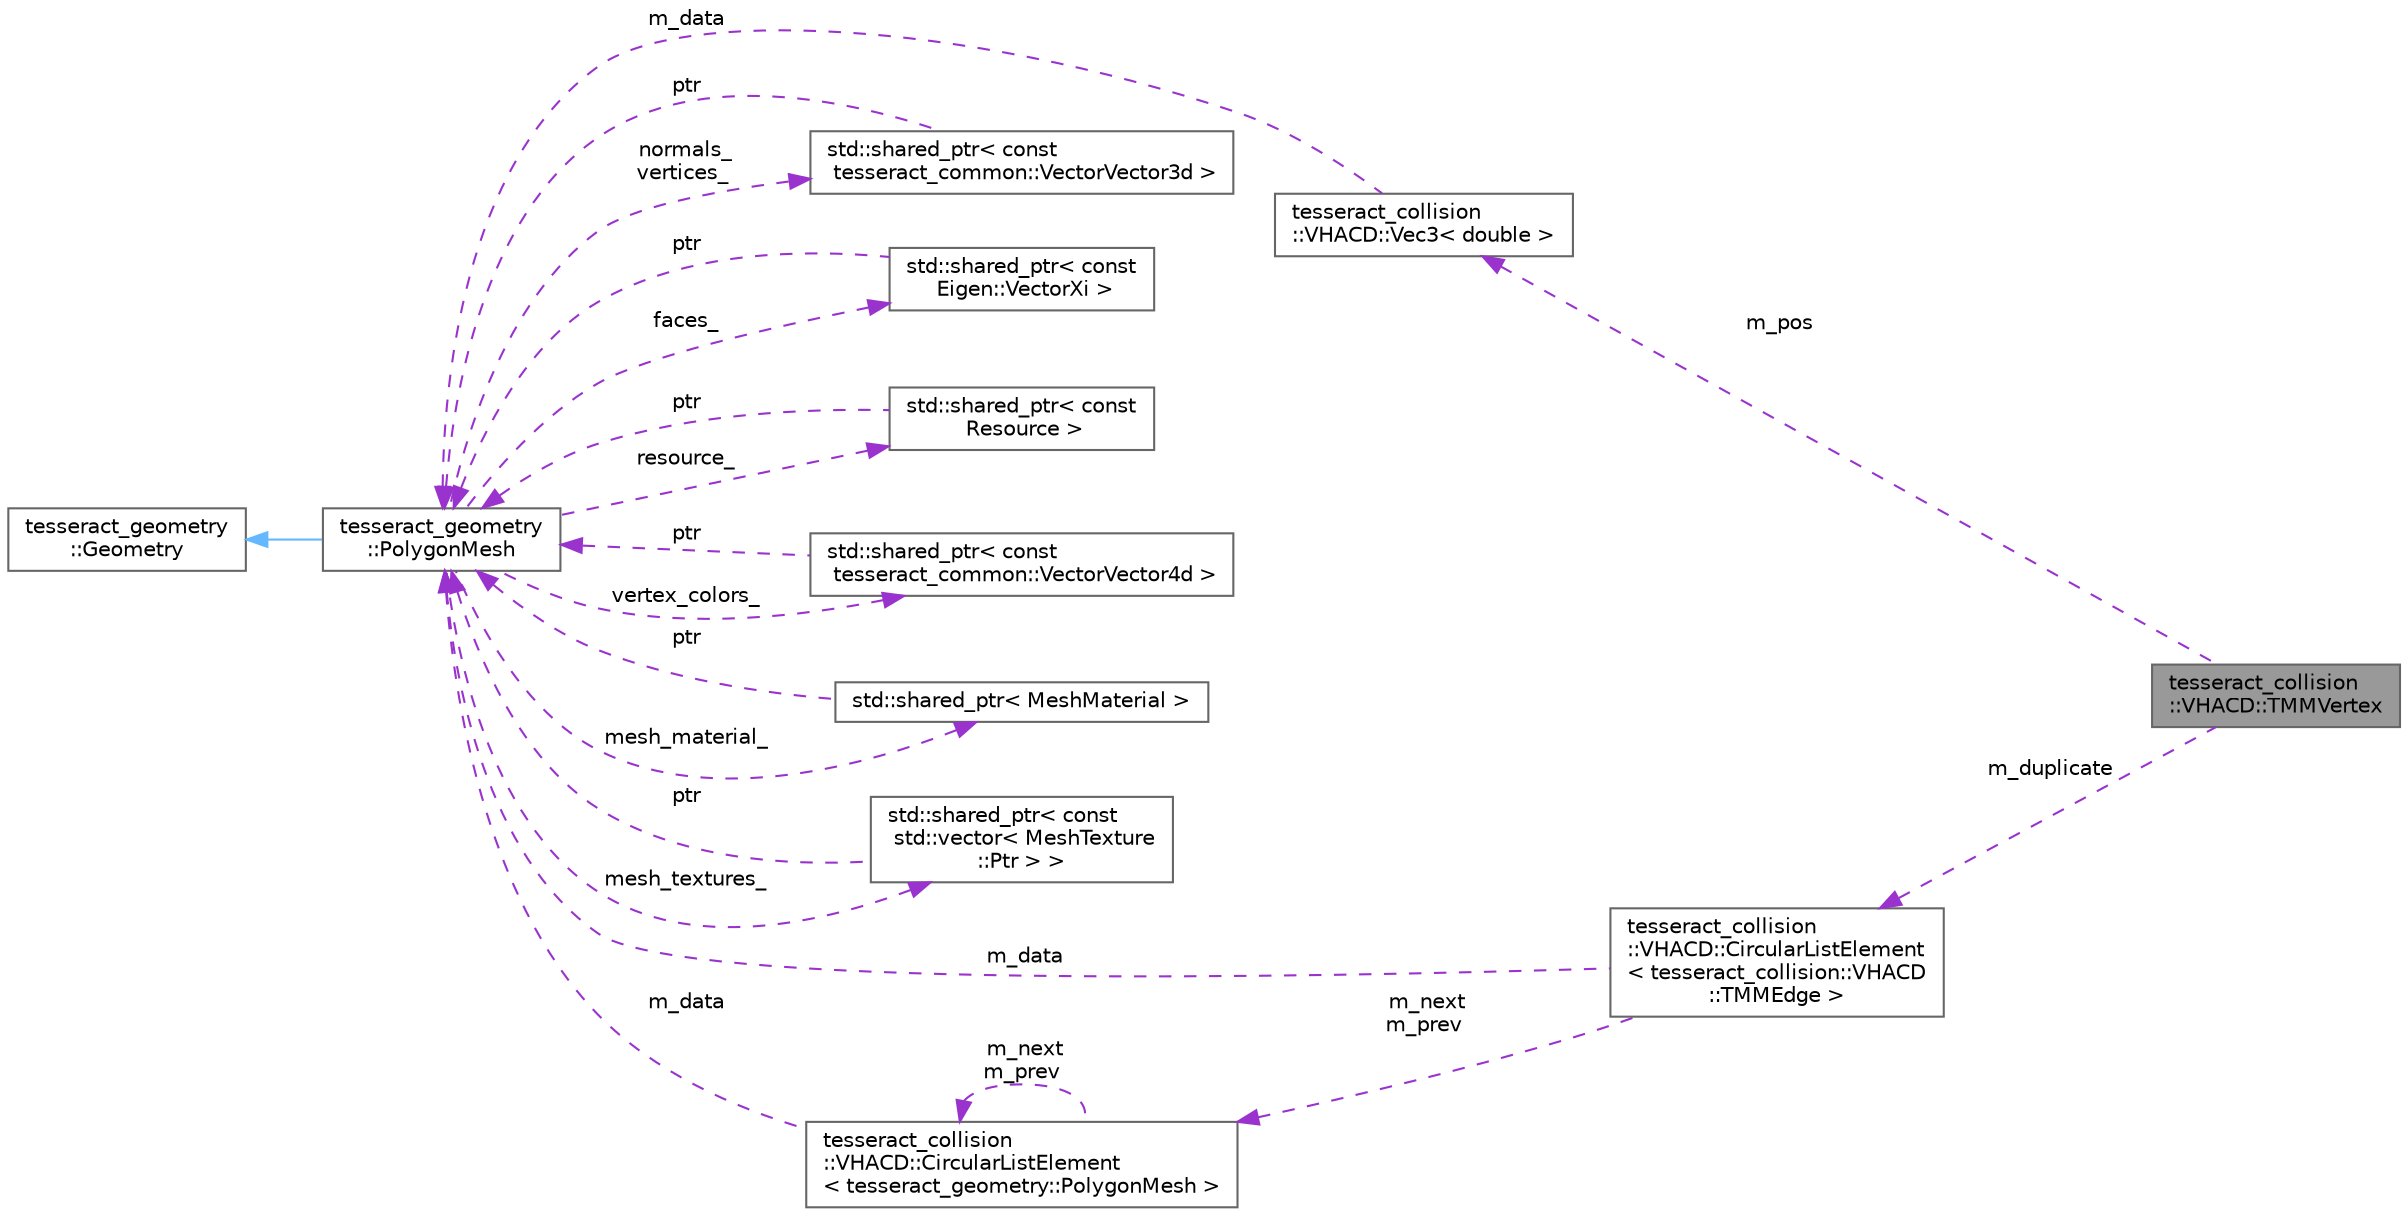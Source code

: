 digraph "tesseract_collision::VHACD::TMMVertex"
{
 // LATEX_PDF_SIZE
  bgcolor="transparent";
  edge [fontname=Helvetica,fontsize=10,labelfontname=Helvetica,labelfontsize=10];
  node [fontname=Helvetica,fontsize=10,shape=box,height=0.2,width=0.4];
  rankdir="LR";
  Node1 [label="tesseract_collision\l::VHACD::TMMVertex",height=0.2,width=0.4,color="gray40", fillcolor="grey60", style="filled", fontcolor="black",tooltip="Vertex data structure used in a triangular manifold mesh (TMM)."];
  Node2 -> Node1 [dir="back",color="darkorchid3",style="dashed",label=" m_pos" ];
  Node2 [label="tesseract_collision\l::VHACD::Vec3\< double \>",height=0.2,width=0.4,color="gray40", fillcolor="white", style="filled",URL="$d4/dd6/classtesseract__collision_1_1VHACD_1_1Vec3.html",tooltip=" "];
  Node3 -> Node2 [dir="back",color="darkorchid3",style="dashed",label=" m_data" ];
  Node3 [label="tesseract_geometry\l::PolygonMesh",height=0.2,width=0.4,color="gray40", fillcolor="white", style="filled",URL="$d8/dc9/classtesseract__geometry_1_1PolygonMesh.html",tooltip=" "];
  Node4 -> Node3 [dir="back",color="steelblue1",style="solid"];
  Node4 [label="tesseract_geometry\l::Geometry",height=0.2,width=0.4,color="gray40", fillcolor="white", style="filled",URL="$df/d1a/classtesseract__geometry_1_1Geometry.html",tooltip=" "];
  Node5 -> Node3 [dir="back",color="darkorchid3",style="dashed",label=" normals_\nvertices_" ];
  Node5 [label="std::shared_ptr\< const\l tesseract_common::VectorVector3d \>",height=0.2,width=0.4,color="gray40", fillcolor="white", style="filled",tooltip=" "];
  Node3 -> Node5 [dir="back",color="darkorchid3",style="dashed",label=" ptr" ];
  Node6 -> Node3 [dir="back",color="darkorchid3",style="dashed",label=" faces_" ];
  Node6 [label="std::shared_ptr\< const\l Eigen::VectorXi \>",height=0.2,width=0.4,color="gray40", fillcolor="white", style="filled",tooltip=" "];
  Node3 -> Node6 [dir="back",color="darkorchid3",style="dashed",label=" ptr" ];
  Node7 -> Node3 [dir="back",color="darkorchid3",style="dashed",label=" resource_" ];
  Node7 [label="std::shared_ptr\< const\l Resource \>",height=0.2,width=0.4,color="gray40", fillcolor="white", style="filled",tooltip=" "];
  Node3 -> Node7 [dir="back",color="darkorchid3",style="dashed",label=" ptr" ];
  Node8 -> Node3 [dir="back",color="darkorchid3",style="dashed",label=" vertex_colors_" ];
  Node8 [label="std::shared_ptr\< const\l tesseract_common::VectorVector4d \>",height=0.2,width=0.4,color="gray40", fillcolor="white", style="filled",tooltip=" "];
  Node3 -> Node8 [dir="back",color="darkorchid3",style="dashed",label=" ptr" ];
  Node9 -> Node3 [dir="back",color="darkorchid3",style="dashed",label=" mesh_material_" ];
  Node9 [label="std::shared_ptr\< MeshMaterial \>",height=0.2,width=0.4,color="gray40", fillcolor="white", style="filled",tooltip=" "];
  Node3 -> Node9 [dir="back",color="darkorchid3",style="dashed",label=" ptr" ];
  Node10 -> Node3 [dir="back",color="darkorchid3",style="dashed",label=" mesh_textures_" ];
  Node10 [label="std::shared_ptr\< const\l std::vector\< MeshTexture\l::Ptr \> \>",height=0.2,width=0.4,color="gray40", fillcolor="white", style="filled",tooltip=" "];
  Node3 -> Node10 [dir="back",color="darkorchid3",style="dashed",label=" ptr" ];
  Node11 -> Node1 [dir="back",color="darkorchid3",style="dashed",label=" m_duplicate" ];
  Node11 [label="tesseract_collision\l::VHACD::CircularListElement\l\< tesseract_collision::VHACD\l::TMMEdge \>",height=0.2,width=0.4,color="gray40", fillcolor="white", style="filled",URL="$d8/d76/classtesseract__collision_1_1VHACD_1_1CircularListElement.html",tooltip=" "];
  Node3 -> Node11 [dir="back",color="darkorchid3",style="dashed",label=" m_data" ];
  Node12 -> Node11 [dir="back",color="darkorchid3",style="dashed",label=" m_next\nm_prev" ];
  Node12 [label="tesseract_collision\l::VHACD::CircularListElement\l\< tesseract_geometry::PolygonMesh \>",height=0.2,width=0.4,color="gray40", fillcolor="white", style="filled",URL="$d8/d76/classtesseract__collision_1_1VHACD_1_1CircularListElement.html",tooltip=" "];
  Node3 -> Node12 [dir="back",color="darkorchid3",style="dashed",label=" m_data" ];
  Node12 -> Node12 [dir="back",color="darkorchid3",style="dashed",label=" m_next\nm_prev" ];
}
